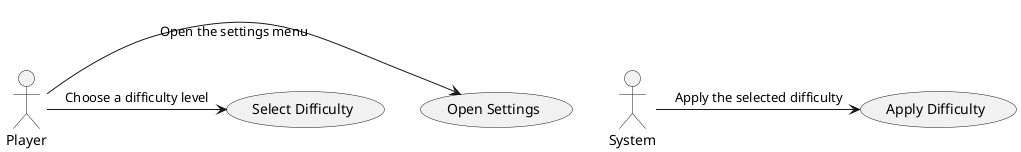 @startuml
actor Player
actor System

Player -> (Open Settings) : Open the settings menu
Player -> (Select Difficulty) : Choose a difficulty level
System -> (Apply Difficulty) : Apply the selected difficulty

@enduml
